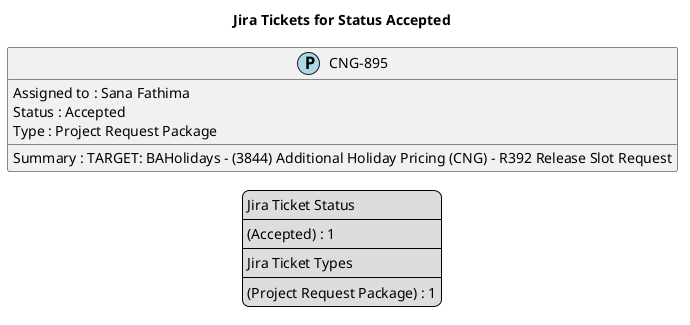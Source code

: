 @startuml
'https://plantuml.com/class-diagram

' GENERATE CLASS DIAGRAM ===========
' Generated at    : Fri May 03 10:09:59 CEST 2024

title Jira Tickets for Status Accepted
hide empty members

legend
Jira Ticket Status
----
(Accepted) : 1
----
Jira Ticket Types
----
(Project Request Package) : 1
end legend


' Tickets =======
class "CNG-895" << (P,lightblue) >> {
  Assigned to : Sana Fathima
  Summary : TARGET: BAHolidays - (3844) Additional Holiday Pricing (CNG) - R392 Release Slot Request
  Status : Accepted
  Type : Project Request Package
}



' Links =======


@enduml
